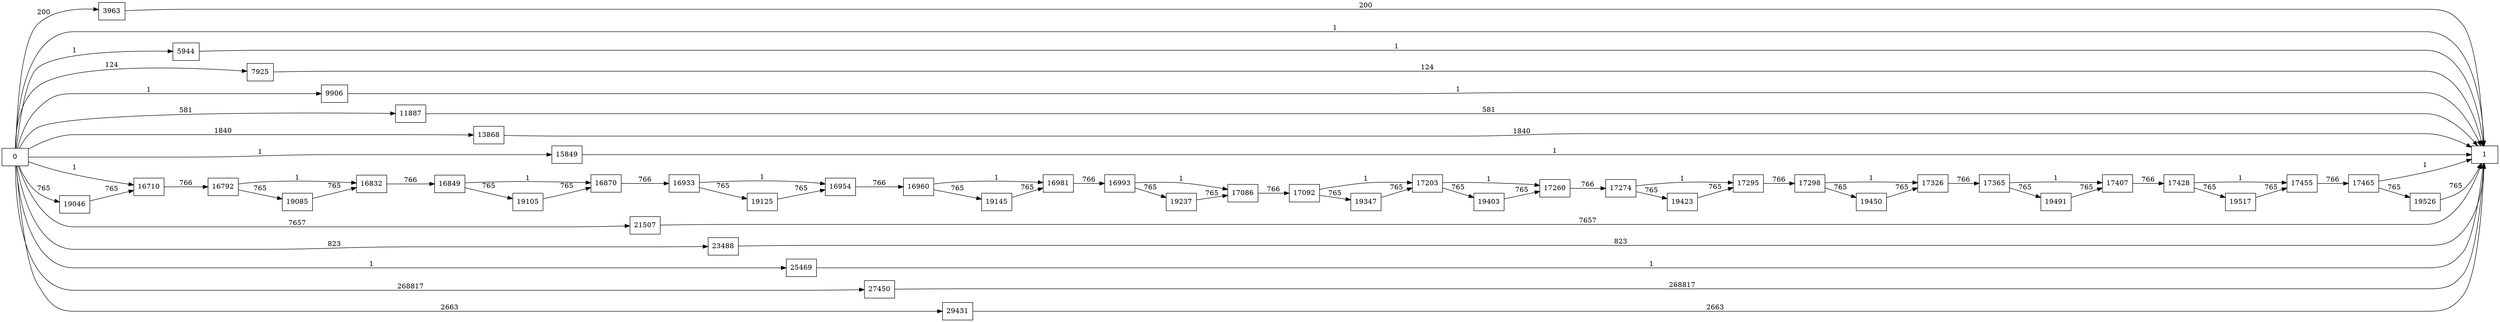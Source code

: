 digraph {
	graph [rankdir=LR]
	node [shape=rectangle]
	3963 -> 1 [label=200]
	5944 -> 1 [label=1]
	7925 -> 1 [label=124]
	9906 -> 1 [label=1]
	11887 -> 1 [label=581]
	13868 -> 1 [label=1840]
	15849 -> 1 [label=1]
	16710 -> 16792 [label=766]
	16792 -> 16832 [label=1]
	16792 -> 19085 [label=765]
	16832 -> 16849 [label=766]
	16849 -> 16870 [label=1]
	16849 -> 19105 [label=765]
	16870 -> 16933 [label=766]
	16933 -> 16954 [label=1]
	16933 -> 19125 [label=765]
	16954 -> 16960 [label=766]
	16960 -> 16981 [label=1]
	16960 -> 19145 [label=765]
	16981 -> 16993 [label=766]
	16993 -> 17086 [label=1]
	16993 -> 19237 [label=765]
	17086 -> 17092 [label=766]
	17092 -> 17203 [label=1]
	17092 -> 19347 [label=765]
	17203 -> 17260 [label=1]
	17203 -> 19403 [label=765]
	17260 -> 17274 [label=766]
	17274 -> 17295 [label=1]
	17274 -> 19423 [label=765]
	17295 -> 17298 [label=766]
	17298 -> 17326 [label=1]
	17298 -> 19450 [label=765]
	17326 -> 17365 [label=766]
	17365 -> 17407 [label=1]
	17365 -> 19491 [label=765]
	17407 -> 17428 [label=766]
	17428 -> 17455 [label=1]
	17428 -> 19517 [label=765]
	17455 -> 17465 [label=766]
	17465 -> 1 [label=1]
	17465 -> 19526 [label=765]
	19046 -> 16710 [label=765]
	19085 -> 16832 [label=765]
	19105 -> 16870 [label=765]
	19125 -> 16954 [label=765]
	19145 -> 16981 [label=765]
	19237 -> 17086 [label=765]
	19347 -> 17203 [label=765]
	19403 -> 17260 [label=765]
	19423 -> 17295 [label=765]
	19450 -> 17326 [label=765]
	19491 -> 17407 [label=765]
	19517 -> 17455 [label=765]
	19526 -> 1 [label=765]
	21507 -> 1 [label=7657]
	23488 -> 1 [label=823]
	25469 -> 1 [label=1]
	27450 -> 1 [label=268817]
	29431 -> 1 [label=2663]
	0 -> 1 [label=1]
	0 -> 3963 [label=200]
	0 -> 5944 [label=1]
	0 -> 7925 [label=124]
	0 -> 9906 [label=1]
	0 -> 11887 [label=581]
	0 -> 13868 [label=1840]
	0 -> 15849 [label=1]
	0 -> 16710 [label=1]
	0 -> 19046 [label=765]
	0 -> 21507 [label=7657]
	0 -> 23488 [label=823]
	0 -> 25469 [label=1]
	0 -> 27450 [label=268817]
	0 -> 29431 [label=2663]
}
